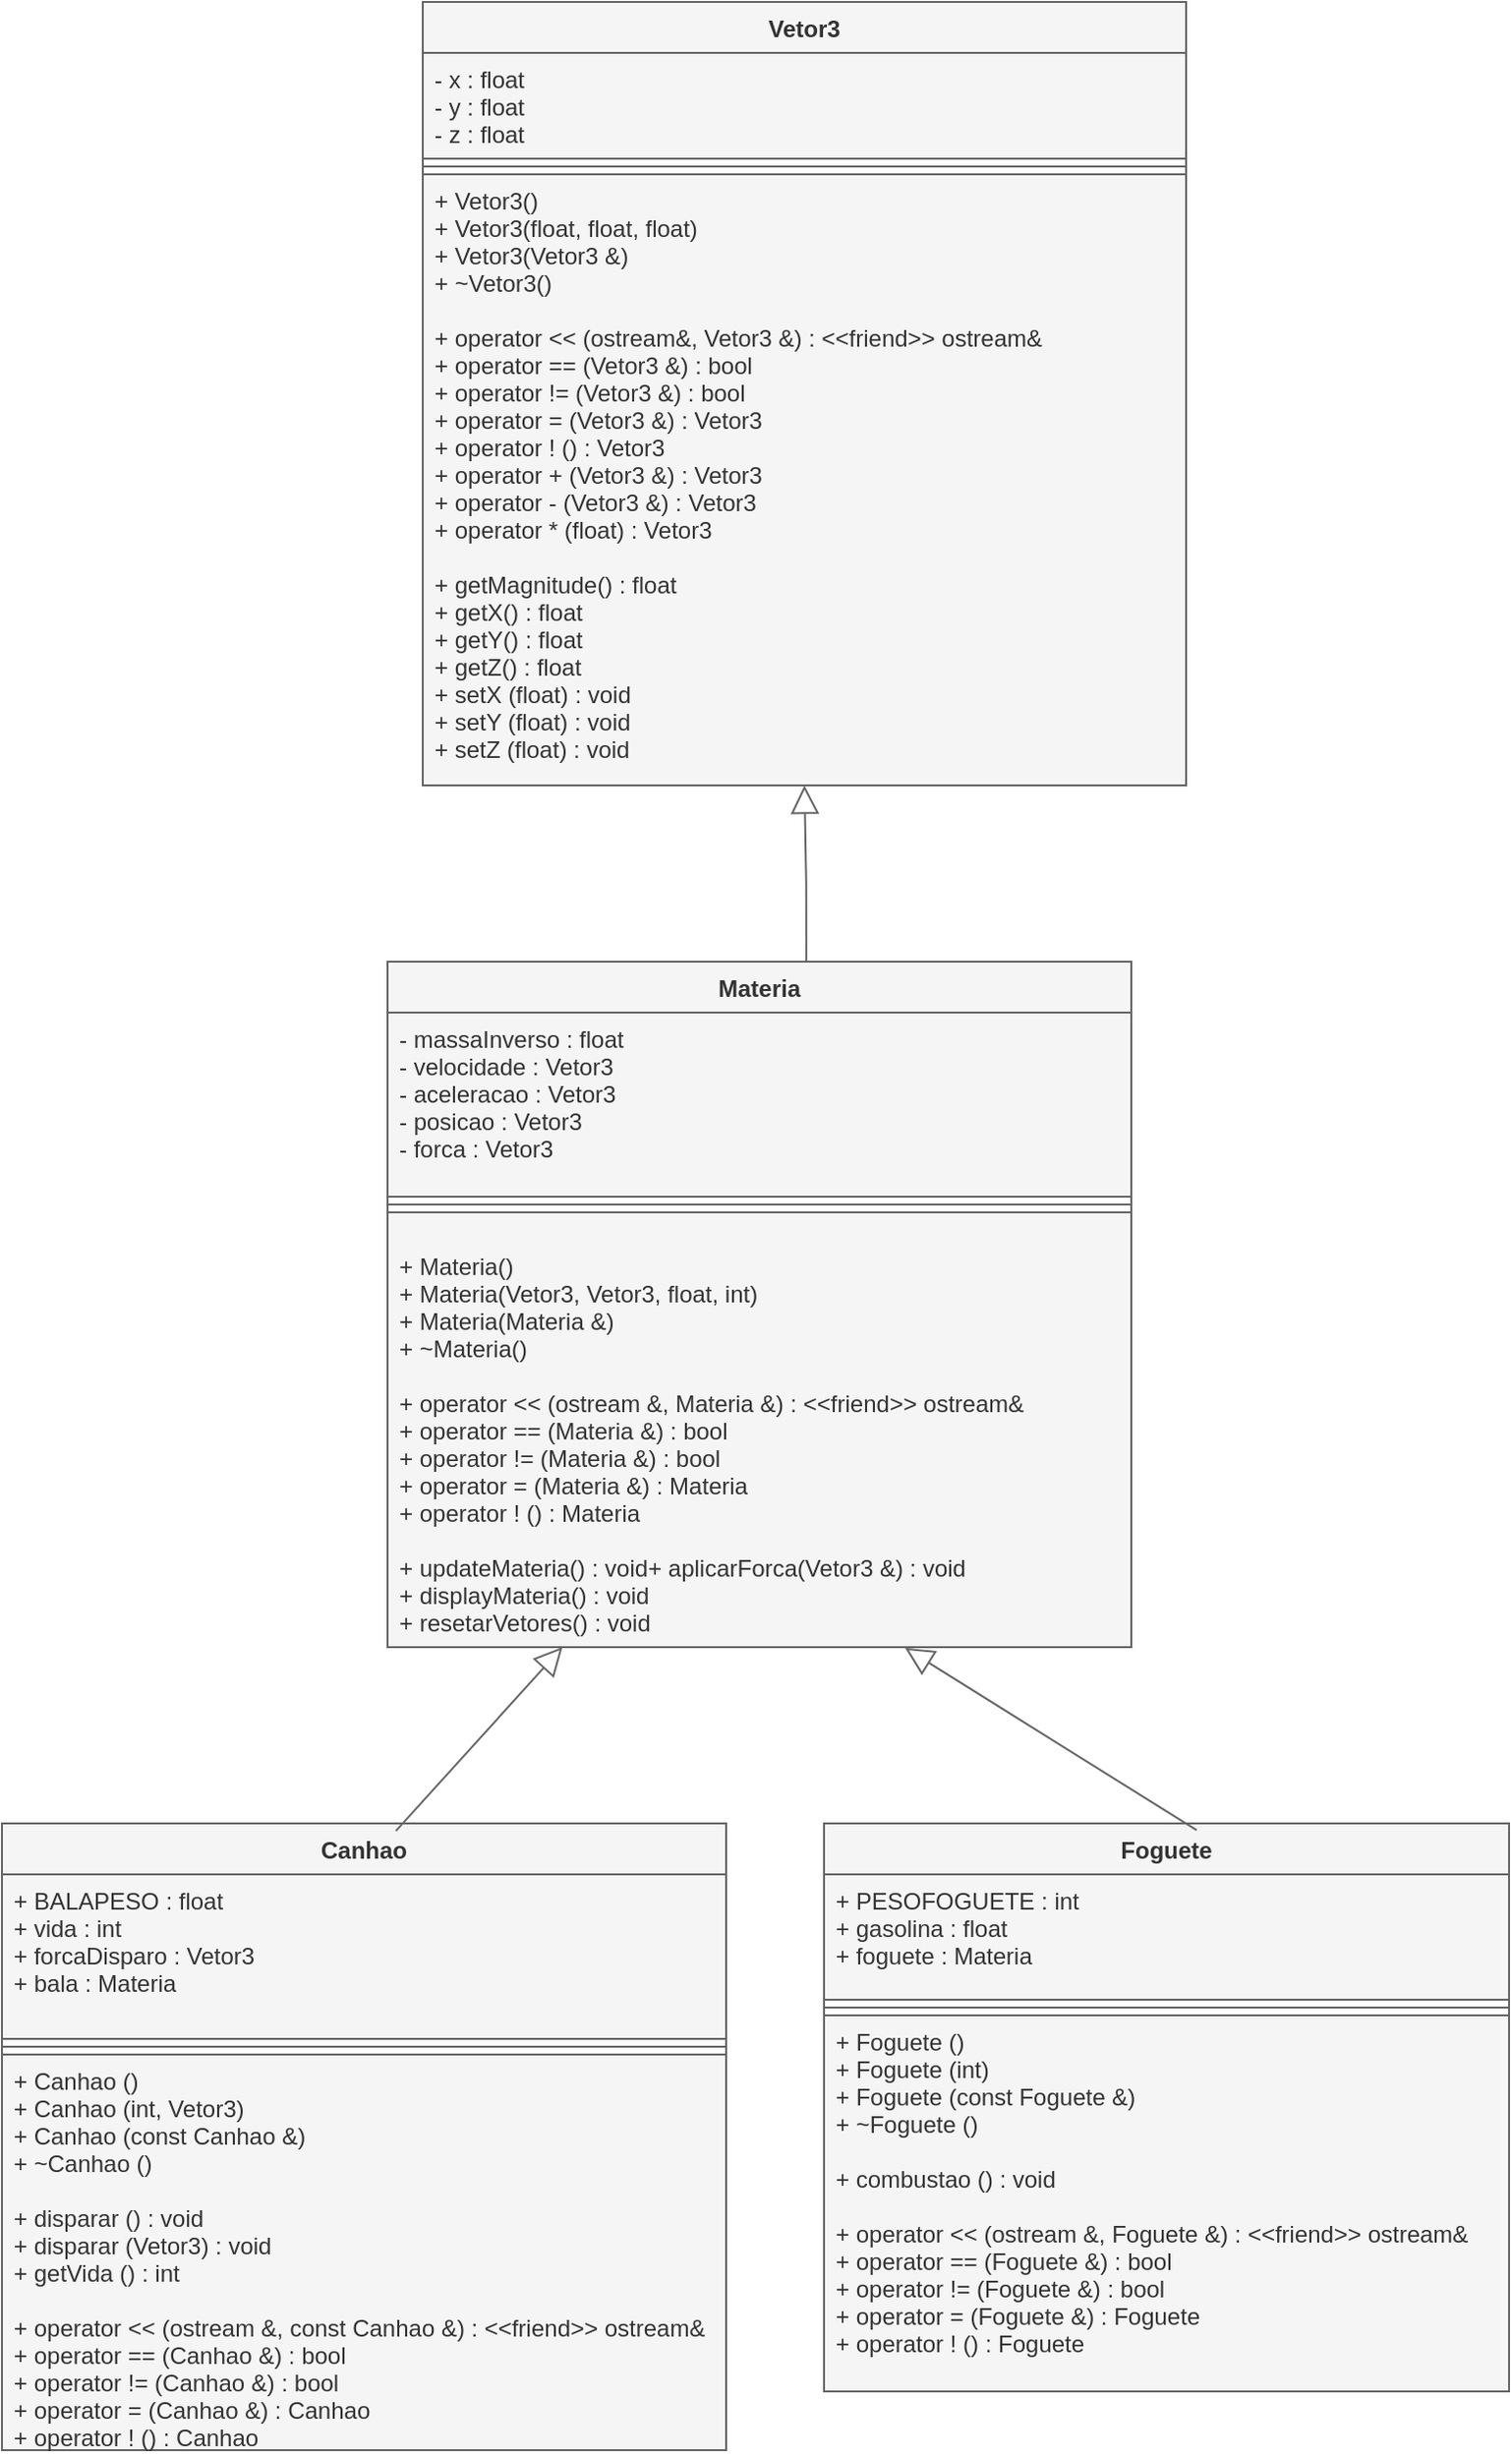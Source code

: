 <mxfile>
    <diagram id="76DP_UWShPvK50uWAOmz" name="Página-1">
        <mxGraphModel dx="685" dy="1431" grid="1" gridSize="10" guides="1" tooltips="1" connect="1" arrows="1" fold="1" page="1" pageScale="1" pageWidth="827" pageHeight="1169" math="0" shadow="0">
            <root>
                <mxCell id="0"/>
                <mxCell id="1" parent="0"/>
                <mxCell id="4VAHJokIAV4qInDK7anF-14" style="edgeStyle=orthogonalEdgeStyle;rounded=0;orthogonalLoop=1;jettySize=auto;html=1;endArrow=block;endFill=0;exitX=0.563;exitY=0;exitDx=0;exitDy=0;exitPerimeter=0;strokeWidth=1;endSize=12;fillColor=#f5f5f5;strokeColor=#666666;" parent="1" source="4VAHJokIAV4qInDK7anF-5" target="4VAHJokIAV4qInDK7anF-1" edge="1">
                    <mxGeometry relative="1" as="geometry"/>
                </mxCell>
                <mxCell id="4VAHJokIAV4qInDK7anF-1" value="Vetor3" style="swimlane;fontStyle=1;align=center;verticalAlign=top;childLayout=stackLayout;horizontal=1;startSize=26;horizontalStack=0;resizeParent=1;resizeParentMax=0;resizeLast=0;collapsible=1;marginBottom=0;fillColor=#f5f5f5;fontColor=#333333;strokeColor=#666666;" parent="1" vertex="1">
                    <mxGeometry x="235" y="-220" width="390" height="400" as="geometry"/>
                </mxCell>
                <mxCell id="4VAHJokIAV4qInDK7anF-2" value="- x : float&#10;- y : float&#10;- z : float&#10;&#10;&#10;" style="text;strokeColor=#666666;fillColor=#f5f5f5;align=left;verticalAlign=top;spacingLeft=4;spacingRight=4;overflow=hidden;rotatable=0;points=[[0,0.5],[1,0.5]];portConstraint=eastwest;fontColor=#333333;" parent="4VAHJokIAV4qInDK7anF-1" vertex="1">
                    <mxGeometry y="26" width="390" height="54" as="geometry"/>
                </mxCell>
                <mxCell id="4VAHJokIAV4qInDK7anF-3" value="" style="line;strokeWidth=1;fillColor=#f5f5f5;align=left;verticalAlign=middle;spacingTop=-1;spacingLeft=3;spacingRight=3;rotatable=0;labelPosition=right;points=[];portConstraint=eastwest;strokeColor=#666666;fontColor=#333333;" parent="4VAHJokIAV4qInDK7anF-1" vertex="1">
                    <mxGeometry y="80" width="390" height="8" as="geometry"/>
                </mxCell>
                <mxCell id="4VAHJokIAV4qInDK7anF-4" value="+ Vetor3()&#10;+ Vetor3(float, float, float)&#10;+ Vetor3(Vetor3 &amp;)&#10;+ ~Vetor3()&#10;&#10;+ operator &lt;&lt; (ostream&amp;, Vetor3 &amp;) :  &lt;&lt;friend&gt;&gt; ostream&amp;&#10;+ operator == (Vetor3 &amp;) : bool &#10;+ operator != (Vetor3 &amp;) : bool    &#10;+ operator = (Vetor3 &amp;) : Vetor3&#10;+ operator ! () : Vetor3 &#10;+ operator + (Vetor3 &amp;) : Vetor3&#10;+ operator - (Vetor3 &amp;) : Vetor3 &#10;+ operator * (float) : Vetor3 &#10;&#10;+ getMagnitude() : float&#10;+ getX() : float&#10;+ getY() : float&#10;+ getZ() : float  &#10;+ setX (float) : void&#10;+ setY (float) : void&#10;+ setZ (float) : void&#10;&#10;" style="text;strokeColor=#666666;fillColor=#f5f5f5;align=left;verticalAlign=top;spacingLeft=4;spacingRight=4;overflow=hidden;rotatable=0;points=[[0,0.5],[1,0.5]];portConstraint=eastwest;fontColor=#333333;" parent="4VAHJokIAV4qInDK7anF-1" vertex="1">
                    <mxGeometry y="88" width="390" height="312" as="geometry"/>
                </mxCell>
                <mxCell id="4VAHJokIAV4qInDK7anF-5" value="Materia&#10;" style="swimlane;fontStyle=1;align=center;verticalAlign=top;childLayout=stackLayout;horizontal=1;startSize=26;horizontalStack=0;resizeParent=1;resizeParentMax=0;resizeLast=0;collapsible=1;marginBottom=0;fillColor=#f5f5f5;fontColor=#333333;strokeColor=#666666;" parent="1" vertex="1">
                    <mxGeometry x="217" y="270" width="380" height="350" as="geometry"/>
                </mxCell>
                <mxCell id="4VAHJokIAV4qInDK7anF-6" value="- massaInverso : float&#10;- velocidade : Vetor3 &#10;- aceleracao : Vetor3&#10;- posicao : Vetor3&#10;- forca : Vetor3" style="text;strokeColor=#666666;fillColor=#f5f5f5;align=left;verticalAlign=top;spacingLeft=4;spacingRight=4;overflow=hidden;rotatable=0;points=[[0,0.5],[1,0.5]];portConstraint=eastwest;fontColor=#333333;" parent="4VAHJokIAV4qInDK7anF-5" vertex="1">
                    <mxGeometry y="26" width="380" height="94" as="geometry"/>
                </mxCell>
                <mxCell id="4VAHJokIAV4qInDK7anF-7" value="" style="line;strokeWidth=1;fillColor=#f5f5f5;align=left;verticalAlign=middle;spacingTop=-1;spacingLeft=3;spacingRight=3;rotatable=0;labelPosition=right;points=[];portConstraint=eastwest;strokeColor=#666666;fontColor=#333333;" parent="4VAHJokIAV4qInDK7anF-5" vertex="1">
                    <mxGeometry y="120" width="380" height="8" as="geometry"/>
                </mxCell>
                <mxCell id="4VAHJokIAV4qInDK7anF-8" value="&#10;+ Materia()   &#10;+ Materia(Vetor3, Vetor3, float, int)&#10;+ Materia(Materia &amp;)&#10;+ ~Materia()&#10;&#10;+ operator &lt;&lt; (ostream &amp;, Materia &amp;) : &lt;&lt;friend&gt;&gt; ostream&amp;&#10;+ operator == (Materia &amp;) : bool &#10;+ operator != (Materia &amp;) : bool &#10;+ operator = (Materia &amp;) : Materia&#10;+ operator ! () : Materia&#10;&#10;+ updateMateria() : void+ aplicarForca(Vetor3 &amp;) : void&#10;+ displayMateria() : void&#10;+ resetarVetores() : void&#10;&#10;&#10;&#10;" style="text;strokeColor=#666666;fillColor=#f5f5f5;align=left;verticalAlign=top;spacingLeft=4;spacingRight=4;overflow=hidden;rotatable=0;points=[[0,0.5],[1,0.5]];portConstraint=eastwest;fontColor=#333333;" parent="4VAHJokIAV4qInDK7anF-5" vertex="1">
                    <mxGeometry y="128" width="380" height="222" as="geometry"/>
                </mxCell>
                <mxCell id="4VAHJokIAV4qInDK7anF-9" value="Canhao" style="swimlane;fontStyle=1;align=center;verticalAlign=top;childLayout=stackLayout;horizontal=1;startSize=26;horizontalStack=0;resizeParent=1;resizeParentMax=0;resizeLast=0;collapsible=1;marginBottom=0;fillColor=#f5f5f5;fontColor=#333333;strokeColor=#666666;" parent="1" vertex="1">
                    <mxGeometry x="20" y="710" width="370" height="320" as="geometry"/>
                </mxCell>
                <mxCell id="4VAHJokIAV4qInDK7anF-10" value="+ BALAPESO : float &#10;+ vida : int&#10;+ forcaDisparo : Vetor3&#10;+ bala : Materia" style="text;strokeColor=#666666;fillColor=#f5f5f5;align=left;verticalAlign=top;spacingLeft=4;spacingRight=4;overflow=hidden;rotatable=0;points=[[0,0.5],[1,0.5]];portConstraint=eastwest;fontColor=#333333;" parent="4VAHJokIAV4qInDK7anF-9" vertex="1">
                    <mxGeometry y="26" width="370" height="84" as="geometry"/>
                </mxCell>
                <mxCell id="4VAHJokIAV4qInDK7anF-11" value="" style="line;strokeWidth=1;fillColor=#f5f5f5;align=left;verticalAlign=middle;spacingTop=-1;spacingLeft=3;spacingRight=3;rotatable=0;labelPosition=right;points=[];portConstraint=eastwest;strokeColor=#666666;fontColor=#333333;" parent="4VAHJokIAV4qInDK7anF-9" vertex="1">
                    <mxGeometry y="110" width="370" height="8" as="geometry"/>
                </mxCell>
                <mxCell id="4VAHJokIAV4qInDK7anF-12" value="+ Canhao () &#10;+ Canhao (int, Vetor3)&#10;+ Canhao (const Canhao &amp;)&#10;+ ~Canhao ()&#10;&#10;+ disparar () : void&#10;+ disparar (Vetor3) : void&#10;+ getVida () : int&#10;&#10;+ operator &lt;&lt; (ostream &amp;, const Canhao &amp;) : &lt;&lt;friend&gt;&gt; ostream&amp;&#10;+ operator == (Canhao &amp;) : bool&#10;+ operator != (Canhao &amp;) : bool&#10;+ operator = (Canhao &amp;) : Canhao&#10;+ operator ! () : Canhao" style="text;strokeColor=#666666;fillColor=#f5f5f5;align=left;verticalAlign=top;spacingLeft=4;spacingRight=4;overflow=hidden;rotatable=0;points=[[0,0.5],[1,0.5]];portConstraint=eastwest;fontColor=#333333;" parent="4VAHJokIAV4qInDK7anF-9" vertex="1">
                    <mxGeometry y="118" width="370" height="202" as="geometry"/>
                </mxCell>
                <mxCell id="4VAHJokIAV4qInDK7anF-30" value="" style="endArrow=block;endFill=0;endSize=12;html=1;rounded=0;exitX=0.544;exitY=0.012;exitDx=0;exitDy=0;exitPerimeter=0;fillColor=#f5f5f5;strokeColor=#666666;" parent="1" source="4VAHJokIAV4qInDK7anF-9" target="4VAHJokIAV4qInDK7anF-8" edge="1">
                    <mxGeometry width="160" relative="1" as="geometry">
                        <mxPoint x="336" y="299.01" as="sourcePoint"/>
                        <mxPoint x="429.04" y="355.998" as="targetPoint"/>
                    </mxGeometry>
                </mxCell>
                <mxCell id="7" value="Foguete" style="swimlane;fontStyle=1;align=center;verticalAlign=top;childLayout=stackLayout;horizontal=1;startSize=26;horizontalStack=0;resizeParent=1;resizeParentMax=0;resizeLast=0;collapsible=1;marginBottom=0;fillColor=#f5f5f5;fontColor=#333333;strokeColor=#666666;" vertex="1" parent="1">
                    <mxGeometry x="440" y="710" width="350" height="290" as="geometry"/>
                </mxCell>
                <mxCell id="8" value="+ PESOFOGUETE : int &#10;+ gasolina : float&#10;+ foguete : Materia" style="text;strokeColor=#666666;fillColor=#f5f5f5;align=left;verticalAlign=top;spacingLeft=4;spacingRight=4;overflow=hidden;rotatable=0;points=[[0,0.5],[1,0.5]];portConstraint=eastwest;fontColor=#333333;" vertex="1" parent="7">
                    <mxGeometry y="26" width="350" height="64" as="geometry"/>
                </mxCell>
                <mxCell id="9" value="" style="line;strokeWidth=1;fillColor=#f5f5f5;align=left;verticalAlign=middle;spacingTop=-1;spacingLeft=3;spacingRight=3;rotatable=0;labelPosition=right;points=[];portConstraint=eastwest;strokeColor=#666666;fontColor=#333333;" vertex="1" parent="7">
                    <mxGeometry y="90" width="350" height="8" as="geometry"/>
                </mxCell>
                <mxCell id="10" value="+ Foguete () &#10;+ Foguete (int)&#10;+ Foguete (const Foguete &amp;)&#10;+ ~Foguete ()&#10;&#10;+ combustao () : void&#10;&#10;+ operator &lt;&lt; (ostream &amp;, Foguete &amp;) : &lt;&lt;friend&gt;&gt; ostream&amp;&#10;+ operator == (Foguete &amp;) : bool&#10;+ operator != (Foguete &amp;) : bool&#10;+ operator = (Foguete &amp;) : Foguete&#10;+ operator ! () : Foguete" style="text;strokeColor=#666666;fillColor=#f5f5f5;align=left;verticalAlign=top;spacingLeft=4;spacingRight=4;overflow=hidden;rotatable=0;points=[[0,0.5],[1,0.5]];portConstraint=eastwest;fontColor=#333333;" vertex="1" parent="7">
                    <mxGeometry y="98" width="350" height="192" as="geometry"/>
                </mxCell>
                <mxCell id="11" value="" style="endArrow=block;endFill=0;endSize=12;html=1;rounded=0;exitX=0.544;exitY=0.012;exitDx=0;exitDy=0;exitPerimeter=0;entryX=0.696;entryY=1.002;entryDx=0;entryDy=0;entryPerimeter=0;fillColor=#f5f5f5;strokeColor=#666666;" edge="1" parent="1" source="7" target="4VAHJokIAV4qInDK7anF-8">
                    <mxGeometry width="160" relative="1" as="geometry">
                        <mxPoint x="776" y="299.01" as="sourcePoint"/>
                        <mxPoint x="783.456" y="620" as="targetPoint"/>
                    </mxGeometry>
                </mxCell>
            </root>
        </mxGraphModel>
    </diagram>
</mxfile>